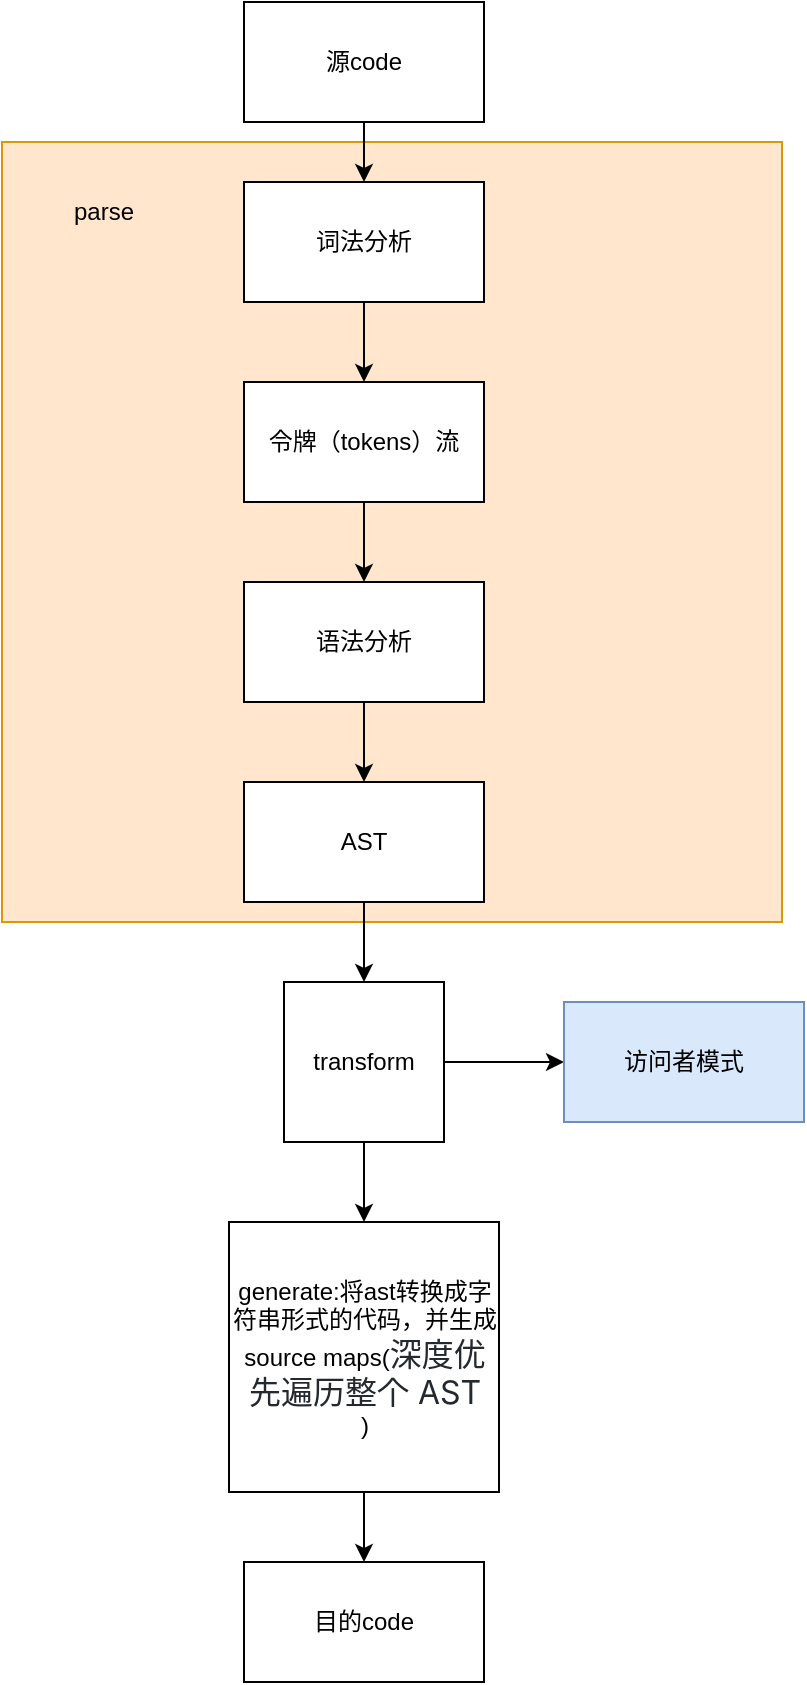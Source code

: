 <mxfile version="18.1.2" type="github">
  <diagram id="wGkcj_INkp4krepa1uIF" name="Page-1">
    <mxGraphModel dx="1190" dy="589" grid="1" gridSize="10" guides="1" tooltips="1" connect="1" arrows="1" fold="1" page="1" pageScale="1" pageWidth="827" pageHeight="1169" math="0" shadow="0">
      <root>
        <mxCell id="0" />
        <mxCell id="1" parent="0" />
        <mxCell id="t1h3rNpX4Vx6xvZKfeJM-1" value="" style="whiteSpace=wrap;html=1;aspect=fixed;fillColor=#ffe6cc;strokeColor=#d79b00;" parent="1" vertex="1">
          <mxGeometry x="219" y="180" width="390" height="390" as="geometry" />
        </mxCell>
        <mxCell id="t1h3rNpX4Vx6xvZKfeJM-17" value="" style="edgeStyle=orthogonalEdgeStyle;rounded=0;orthogonalLoop=1;jettySize=auto;html=1;" parent="1" source="t1h3rNpX4Vx6xvZKfeJM-2" target="t1h3rNpX4Vx6xvZKfeJM-3" edge="1">
          <mxGeometry relative="1" as="geometry" />
        </mxCell>
        <mxCell id="t1h3rNpX4Vx6xvZKfeJM-19" value="" style="edgeStyle=orthogonalEdgeStyle;rounded=0;orthogonalLoop=1;jettySize=auto;html=1;" parent="1" source="t1h3rNpX4Vx6xvZKfeJM-2" target="t1h3rNpX4Vx6xvZKfeJM-18" edge="1">
          <mxGeometry relative="1" as="geometry" />
        </mxCell>
        <mxCell id="t1h3rNpX4Vx6xvZKfeJM-2" value="transform" style="whiteSpace=wrap;html=1;aspect=fixed;" parent="1" vertex="1">
          <mxGeometry x="360" y="600" width="80" height="80" as="geometry" />
        </mxCell>
        <mxCell id="t1h3rNpX4Vx6xvZKfeJM-21" value="" style="edgeStyle=orthogonalEdgeStyle;rounded=0;orthogonalLoop=1;jettySize=auto;html=1;" parent="1" source="t1h3rNpX4Vx6xvZKfeJM-3" target="t1h3rNpX4Vx6xvZKfeJM-20" edge="1">
          <mxGeometry relative="1" as="geometry" />
        </mxCell>
        <mxCell id="t1h3rNpX4Vx6xvZKfeJM-3" value="generate:将ast转换成字符串形式的代码，并生成source maps(&lt;span style=&quot;color: rgb(36, 41, 47); font-family: -apple-system, &amp;quot;system-ui&amp;quot;, &amp;quot;Segoe UI&amp;quot;, Helvetica, Arial, sans-serif, &amp;quot;Apple Color Emoji&amp;quot;, &amp;quot;Segoe UI Emoji&amp;quot;; font-size: 16px; text-align: start; background-color: rgb(255, 255, 255);&quot;&gt;深度优先遍历整个 AST&lt;/span&gt;&lt;br&gt;)" style="whiteSpace=wrap;html=1;aspect=fixed;" parent="1" vertex="1">
          <mxGeometry x="332.5" y="720" width="135" height="135" as="geometry" />
        </mxCell>
        <mxCell id="t1h3rNpX4Vx6xvZKfeJM-6" value="" style="edgeStyle=orthogonalEdgeStyle;rounded=0;orthogonalLoop=1;jettySize=auto;html=1;" parent="1" source="t1h3rNpX4Vx6xvZKfeJM-4" target="t1h3rNpX4Vx6xvZKfeJM-5" edge="1">
          <mxGeometry relative="1" as="geometry" />
        </mxCell>
        <mxCell id="t1h3rNpX4Vx6xvZKfeJM-4" value="源code" style="rounded=0;whiteSpace=wrap;html=1;" parent="1" vertex="1">
          <mxGeometry x="340" y="110" width="120" height="60" as="geometry" />
        </mxCell>
        <mxCell id="t1h3rNpX4Vx6xvZKfeJM-10" value="" style="edgeStyle=orthogonalEdgeStyle;rounded=0;orthogonalLoop=1;jettySize=auto;html=1;" parent="1" source="t1h3rNpX4Vx6xvZKfeJM-5" target="t1h3rNpX4Vx6xvZKfeJM-9" edge="1">
          <mxGeometry relative="1" as="geometry" />
        </mxCell>
        <mxCell id="t1h3rNpX4Vx6xvZKfeJM-5" value="词法分析" style="whiteSpace=wrap;html=1;rounded=0;" parent="1" vertex="1">
          <mxGeometry x="340" y="200" width="120" height="60" as="geometry" />
        </mxCell>
        <mxCell id="t1h3rNpX4Vx6xvZKfeJM-12" value="" style="edgeStyle=orthogonalEdgeStyle;rounded=0;orthogonalLoop=1;jettySize=auto;html=1;" parent="1" source="t1h3rNpX4Vx6xvZKfeJM-9" target="t1h3rNpX4Vx6xvZKfeJM-11" edge="1">
          <mxGeometry relative="1" as="geometry" />
        </mxCell>
        <mxCell id="t1h3rNpX4Vx6xvZKfeJM-9" value="令牌（tokens）流" style="whiteSpace=wrap;html=1;rounded=0;" parent="1" vertex="1">
          <mxGeometry x="340" y="300" width="120" height="60" as="geometry" />
        </mxCell>
        <mxCell id="t1h3rNpX4Vx6xvZKfeJM-14" value="" style="edgeStyle=orthogonalEdgeStyle;rounded=0;orthogonalLoop=1;jettySize=auto;html=1;" parent="1" source="t1h3rNpX4Vx6xvZKfeJM-11" target="t1h3rNpX4Vx6xvZKfeJM-13" edge="1">
          <mxGeometry relative="1" as="geometry" />
        </mxCell>
        <mxCell id="t1h3rNpX4Vx6xvZKfeJM-11" value="语法分析" style="whiteSpace=wrap;html=1;rounded=0;" parent="1" vertex="1">
          <mxGeometry x="340" y="400" width="120" height="60" as="geometry" />
        </mxCell>
        <mxCell id="t1h3rNpX4Vx6xvZKfeJM-16" value="" style="edgeStyle=orthogonalEdgeStyle;rounded=0;orthogonalLoop=1;jettySize=auto;html=1;" parent="1" source="t1h3rNpX4Vx6xvZKfeJM-13" target="t1h3rNpX4Vx6xvZKfeJM-2" edge="1">
          <mxGeometry relative="1" as="geometry" />
        </mxCell>
        <mxCell id="t1h3rNpX4Vx6xvZKfeJM-13" value="AST" style="whiteSpace=wrap;html=1;rounded=0;" parent="1" vertex="1">
          <mxGeometry x="340" y="500" width="120" height="60" as="geometry" />
        </mxCell>
        <mxCell id="t1h3rNpX4Vx6xvZKfeJM-15" value="parse" style="text;html=1;strokeColor=none;fillColor=none;align=center;verticalAlign=middle;whiteSpace=wrap;rounded=0;" parent="1" vertex="1">
          <mxGeometry x="240" y="200" width="60" height="30" as="geometry" />
        </mxCell>
        <mxCell id="t1h3rNpX4Vx6xvZKfeJM-18" value="访问者模式" style="whiteSpace=wrap;html=1;fillColor=#dae8fc;strokeColor=#6c8ebf;" parent="1" vertex="1">
          <mxGeometry x="500" y="610" width="120" height="60" as="geometry" />
        </mxCell>
        <mxCell id="t1h3rNpX4Vx6xvZKfeJM-20" value="目的code" style="whiteSpace=wrap;html=1;" parent="1" vertex="1">
          <mxGeometry x="340" y="890" width="120" height="60" as="geometry" />
        </mxCell>
      </root>
    </mxGraphModel>
  </diagram>
</mxfile>
